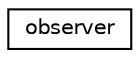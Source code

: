digraph "Graphical Class Hierarchy"
{
 // INTERACTIVE_SVG=YES
 // LATEX_PDF_SIZE
  edge [fontname="Helvetica",fontsize="10",labelfontname="Helvetica",labelfontsize="10"];
  node [fontname="Helvetica",fontsize="10",shape=record];
  rankdir="LR";
  Node0 [label="observer",height=0.2,width=0.4,color="black", fillcolor="white", style="filled",URL="$d8/dac/classobserver.html",tooltip=" "];
}
